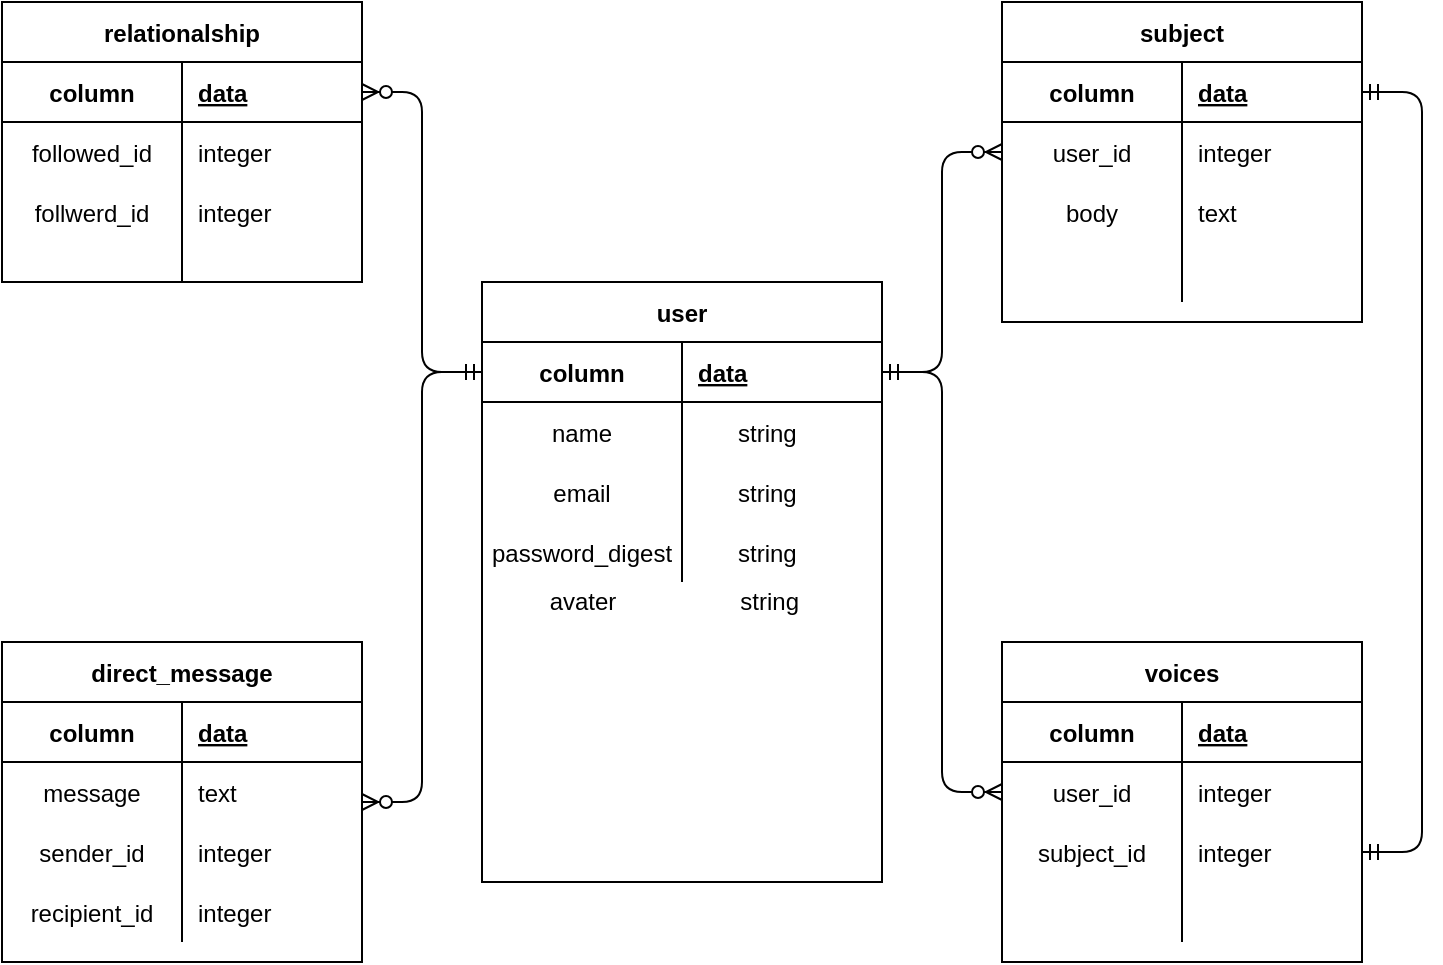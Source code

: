 <mxfile>
    <diagram id="Shbgk6JxGTgyLHixV9YX" name="Page-1">
        <mxGraphModel dx="982" dy="859" grid="1" gridSize="10" guides="1" tooltips="1" connect="1" arrows="1" fold="1" page="1" pageScale="1" pageWidth="1600" pageHeight="900" math="0" shadow="0">
            <root>
                <mxCell id="0"/>
                <mxCell id="1" parent="0"/>
                <mxCell id="e-Yt6q_Q6X54YonrIi56-29" value="user" style="shape=table;startSize=30;container=1;collapsible=1;childLayout=tableLayout;fixedRows=1;rowLines=0;fontStyle=1;align=center;resizeLast=1;" parent="1" vertex="1">
                    <mxGeometry x="710" y="340" width="200" height="300" as="geometry">
                        <mxRectangle x="710" y="360" width="60" height="30" as="alternateBounds"/>
                    </mxGeometry>
                </mxCell>
                <mxCell id="e-Yt6q_Q6X54YonrIi56-30" value="" style="shape=partialRectangle;collapsible=0;dropTarget=0;pointerEvents=0;fillColor=none;top=0;left=0;bottom=1;right=0;points=[[0,0.5],[1,0.5]];portConstraint=eastwest;" parent="e-Yt6q_Q6X54YonrIi56-29" vertex="1">
                    <mxGeometry y="30" width="200" height="30" as="geometry"/>
                </mxCell>
                <mxCell id="e-Yt6q_Q6X54YonrIi56-31" value="column" style="shape=partialRectangle;connectable=0;fillColor=none;top=0;left=0;bottom=0;right=0;fontStyle=1;overflow=hidden;" parent="e-Yt6q_Q6X54YonrIi56-30" vertex="1">
                    <mxGeometry width="100" height="30" as="geometry"/>
                </mxCell>
                <mxCell id="e-Yt6q_Q6X54YonrIi56-32" value="data" style="shape=partialRectangle;connectable=0;fillColor=none;top=0;left=0;bottom=0;right=0;align=left;spacingLeft=6;fontStyle=5;overflow=hidden;" parent="e-Yt6q_Q6X54YonrIi56-30" vertex="1">
                    <mxGeometry x="100" width="100" height="30" as="geometry"/>
                </mxCell>
                <mxCell id="e-Yt6q_Q6X54YonrIi56-33" value="" style="shape=partialRectangle;collapsible=0;dropTarget=0;pointerEvents=0;fillColor=none;top=0;left=0;bottom=0;right=0;points=[[0,0.5],[1,0.5]];portConstraint=eastwest;" parent="e-Yt6q_Q6X54YonrIi56-29" vertex="1">
                    <mxGeometry y="60" width="200" height="30" as="geometry"/>
                </mxCell>
                <mxCell id="e-Yt6q_Q6X54YonrIi56-34" value="name" style="shape=partialRectangle;connectable=0;fillColor=none;top=0;left=0;bottom=0;right=0;editable=1;overflow=hidden;" parent="e-Yt6q_Q6X54YonrIi56-33" vertex="1">
                    <mxGeometry width="100" height="30" as="geometry"/>
                </mxCell>
                <mxCell id="e-Yt6q_Q6X54YonrIi56-35" value="      string" style="shape=partialRectangle;connectable=0;fillColor=none;top=0;left=0;bottom=0;right=0;align=left;spacingLeft=6;overflow=hidden;" parent="e-Yt6q_Q6X54YonrIi56-33" vertex="1">
                    <mxGeometry x="100" width="100" height="30" as="geometry"/>
                </mxCell>
                <mxCell id="e-Yt6q_Q6X54YonrIi56-36" value="" style="shape=partialRectangle;collapsible=0;dropTarget=0;pointerEvents=0;fillColor=none;top=0;left=0;bottom=0;right=0;points=[[0,0.5],[1,0.5]];portConstraint=eastwest;" parent="e-Yt6q_Q6X54YonrIi56-29" vertex="1">
                    <mxGeometry y="90" width="200" height="30" as="geometry"/>
                </mxCell>
                <mxCell id="e-Yt6q_Q6X54YonrIi56-37" value="email" style="shape=partialRectangle;connectable=0;fillColor=none;top=0;left=0;bottom=0;right=0;editable=1;overflow=hidden;" parent="e-Yt6q_Q6X54YonrIi56-36" vertex="1">
                    <mxGeometry width="100" height="30" as="geometry"/>
                </mxCell>
                <mxCell id="e-Yt6q_Q6X54YonrIi56-38" value="      string" style="shape=partialRectangle;connectable=0;fillColor=none;top=0;left=0;bottom=0;right=0;align=left;spacingLeft=6;overflow=hidden;" parent="e-Yt6q_Q6X54YonrIi56-36" vertex="1">
                    <mxGeometry x="100" width="100" height="30" as="geometry"/>
                </mxCell>
                <mxCell id="e-Yt6q_Q6X54YonrIi56-39" value="" style="shape=partialRectangle;collapsible=0;dropTarget=0;pointerEvents=0;fillColor=none;top=0;left=0;bottom=0;right=0;points=[[0,0.5],[1,0.5]];portConstraint=eastwest;" parent="e-Yt6q_Q6X54YonrIi56-29" vertex="1">
                    <mxGeometry y="120" width="200" height="30" as="geometry"/>
                </mxCell>
                <mxCell id="e-Yt6q_Q6X54YonrIi56-40" value="password_digest" style="shape=partialRectangle;connectable=0;fillColor=none;top=0;left=0;bottom=0;right=0;editable=1;overflow=hidden;" parent="e-Yt6q_Q6X54YonrIi56-39" vertex="1">
                    <mxGeometry width="100" height="30" as="geometry"/>
                </mxCell>
                <mxCell id="e-Yt6q_Q6X54YonrIi56-41" value="      string" style="shape=partialRectangle;connectable=0;fillColor=none;top=0;left=0;bottom=0;right=0;align=left;spacingLeft=6;overflow=hidden;" parent="e-Yt6q_Q6X54YonrIi56-39" vertex="1">
                    <mxGeometry x="100" width="100" height="30" as="geometry"/>
                </mxCell>
                <mxCell id="e-Yt6q_Q6X54YonrIi56-69" value="voices" style="shape=table;startSize=30;container=1;collapsible=1;childLayout=tableLayout;fixedRows=1;rowLines=0;fontStyle=1;align=center;resizeLast=1;" parent="1" vertex="1">
                    <mxGeometry x="970" y="520" width="180" height="160" as="geometry"/>
                </mxCell>
                <mxCell id="e-Yt6q_Q6X54YonrIi56-70" value="" style="shape=partialRectangle;collapsible=0;dropTarget=0;pointerEvents=0;fillColor=none;top=0;left=0;bottom=1;right=0;points=[[0,0.5],[1,0.5]];portConstraint=eastwest;" parent="e-Yt6q_Q6X54YonrIi56-69" vertex="1">
                    <mxGeometry y="30" width="180" height="30" as="geometry"/>
                </mxCell>
                <mxCell id="e-Yt6q_Q6X54YonrIi56-71" value="column" style="shape=partialRectangle;connectable=0;fillColor=none;top=0;left=0;bottom=0;right=0;fontStyle=1;overflow=hidden;" parent="e-Yt6q_Q6X54YonrIi56-70" vertex="1">
                    <mxGeometry width="90" height="30" as="geometry"/>
                </mxCell>
                <mxCell id="e-Yt6q_Q6X54YonrIi56-72" value="data" style="shape=partialRectangle;connectable=0;fillColor=none;top=0;left=0;bottom=0;right=0;align=left;spacingLeft=6;fontStyle=5;overflow=hidden;" parent="e-Yt6q_Q6X54YonrIi56-70" vertex="1">
                    <mxGeometry x="90" width="90" height="30" as="geometry"/>
                </mxCell>
                <mxCell id="e-Yt6q_Q6X54YonrIi56-73" value="" style="shape=partialRectangle;collapsible=0;dropTarget=0;pointerEvents=0;fillColor=none;top=0;left=0;bottom=0;right=0;points=[[0,0.5],[1,0.5]];portConstraint=eastwest;" parent="e-Yt6q_Q6X54YonrIi56-69" vertex="1">
                    <mxGeometry y="60" width="180" height="30" as="geometry"/>
                </mxCell>
                <mxCell id="e-Yt6q_Q6X54YonrIi56-74" value="user_id" style="shape=partialRectangle;connectable=0;fillColor=none;top=0;left=0;bottom=0;right=0;editable=1;overflow=hidden;" parent="e-Yt6q_Q6X54YonrIi56-73" vertex="1">
                    <mxGeometry width="90" height="30" as="geometry"/>
                </mxCell>
                <mxCell id="e-Yt6q_Q6X54YonrIi56-75" value="integer" style="shape=partialRectangle;connectable=0;fillColor=none;top=0;left=0;bottom=0;right=0;align=left;spacingLeft=6;overflow=hidden;" parent="e-Yt6q_Q6X54YonrIi56-73" vertex="1">
                    <mxGeometry x="90" width="90" height="30" as="geometry"/>
                </mxCell>
                <mxCell id="e-Yt6q_Q6X54YonrIi56-76" value="" style="shape=partialRectangle;collapsible=0;dropTarget=0;pointerEvents=0;fillColor=none;top=0;left=0;bottom=0;right=0;points=[[0,0.5],[1,0.5]];portConstraint=eastwest;" parent="e-Yt6q_Q6X54YonrIi56-69" vertex="1">
                    <mxGeometry y="90" width="180" height="30" as="geometry"/>
                </mxCell>
                <mxCell id="e-Yt6q_Q6X54YonrIi56-77" value="subject_id" style="shape=partialRectangle;connectable=0;fillColor=none;top=0;left=0;bottom=0;right=0;editable=1;overflow=hidden;" parent="e-Yt6q_Q6X54YonrIi56-76" vertex="1">
                    <mxGeometry width="90" height="30" as="geometry"/>
                </mxCell>
                <mxCell id="e-Yt6q_Q6X54YonrIi56-78" value="integer" style="shape=partialRectangle;connectable=0;fillColor=none;top=0;left=0;bottom=0;right=0;align=left;spacingLeft=6;overflow=hidden;" parent="e-Yt6q_Q6X54YonrIi56-76" vertex="1">
                    <mxGeometry x="90" width="90" height="30" as="geometry"/>
                </mxCell>
                <mxCell id="e-Yt6q_Q6X54YonrIi56-79" value="" style="shape=partialRectangle;collapsible=0;dropTarget=0;pointerEvents=0;fillColor=none;top=0;left=0;bottom=0;right=0;points=[[0,0.5],[1,0.5]];portConstraint=eastwest;" parent="e-Yt6q_Q6X54YonrIi56-69" vertex="1">
                    <mxGeometry y="120" width="180" height="30" as="geometry"/>
                </mxCell>
                <mxCell id="e-Yt6q_Q6X54YonrIi56-80" value="" style="shape=partialRectangle;connectable=0;fillColor=none;top=0;left=0;bottom=0;right=0;editable=1;overflow=hidden;" parent="e-Yt6q_Q6X54YonrIi56-79" vertex="1">
                    <mxGeometry width="90" height="30" as="geometry"/>
                </mxCell>
                <mxCell id="e-Yt6q_Q6X54YonrIi56-81" value="" style="shape=partialRectangle;connectable=0;fillColor=none;top=0;left=0;bottom=0;right=0;align=left;spacingLeft=6;overflow=hidden;" parent="e-Yt6q_Q6X54YonrIi56-79" vertex="1">
                    <mxGeometry x="90" width="90" height="30" as="geometry"/>
                </mxCell>
                <mxCell id="e-Yt6q_Q6X54YonrIi56-86" value="subject" style="shape=table;startSize=30;container=1;collapsible=1;childLayout=tableLayout;fixedRows=1;rowLines=0;fontStyle=1;align=center;resizeLast=1;" parent="1" vertex="1">
                    <mxGeometry x="970" y="200" width="180" height="160" as="geometry"/>
                </mxCell>
                <mxCell id="e-Yt6q_Q6X54YonrIi56-87" value="" style="shape=partialRectangle;collapsible=0;dropTarget=0;pointerEvents=0;fillColor=none;top=0;left=0;bottom=1;right=0;points=[[0,0.5],[1,0.5]];portConstraint=eastwest;" parent="e-Yt6q_Q6X54YonrIi56-86" vertex="1">
                    <mxGeometry y="30" width="180" height="30" as="geometry"/>
                </mxCell>
                <mxCell id="e-Yt6q_Q6X54YonrIi56-88" value="column" style="shape=partialRectangle;connectable=0;fillColor=none;top=0;left=0;bottom=0;right=0;fontStyle=1;overflow=hidden;" parent="e-Yt6q_Q6X54YonrIi56-87" vertex="1">
                    <mxGeometry width="90" height="30" as="geometry"/>
                </mxCell>
                <mxCell id="e-Yt6q_Q6X54YonrIi56-89" value="data" style="shape=partialRectangle;connectable=0;fillColor=none;top=0;left=0;bottom=0;right=0;align=left;spacingLeft=6;fontStyle=5;overflow=hidden;" parent="e-Yt6q_Q6X54YonrIi56-87" vertex="1">
                    <mxGeometry x="90" width="90" height="30" as="geometry"/>
                </mxCell>
                <mxCell id="e-Yt6q_Q6X54YonrIi56-90" value="" style="shape=partialRectangle;collapsible=0;dropTarget=0;pointerEvents=0;fillColor=none;top=0;left=0;bottom=0;right=0;points=[[0,0.5],[1,0.5]];portConstraint=eastwest;" parent="e-Yt6q_Q6X54YonrIi56-86" vertex="1">
                    <mxGeometry y="60" width="180" height="30" as="geometry"/>
                </mxCell>
                <mxCell id="e-Yt6q_Q6X54YonrIi56-91" value="user_id" style="shape=partialRectangle;connectable=0;fillColor=none;top=0;left=0;bottom=0;right=0;editable=1;overflow=hidden;" parent="e-Yt6q_Q6X54YonrIi56-90" vertex="1">
                    <mxGeometry width="90" height="30" as="geometry"/>
                </mxCell>
                <mxCell id="e-Yt6q_Q6X54YonrIi56-92" value="integer" style="shape=partialRectangle;connectable=0;fillColor=none;top=0;left=0;bottom=0;right=0;align=left;spacingLeft=6;overflow=hidden;" parent="e-Yt6q_Q6X54YonrIi56-90" vertex="1">
                    <mxGeometry x="90" width="90" height="30" as="geometry"/>
                </mxCell>
                <mxCell id="e-Yt6q_Q6X54YonrIi56-93" value="" style="shape=partialRectangle;collapsible=0;dropTarget=0;pointerEvents=0;fillColor=none;top=0;left=0;bottom=0;right=0;points=[[0,0.5],[1,0.5]];portConstraint=eastwest;" parent="e-Yt6q_Q6X54YonrIi56-86" vertex="1">
                    <mxGeometry y="90" width="180" height="30" as="geometry"/>
                </mxCell>
                <mxCell id="e-Yt6q_Q6X54YonrIi56-94" value="body" style="shape=partialRectangle;connectable=0;fillColor=none;top=0;left=0;bottom=0;right=0;editable=1;overflow=hidden;" parent="e-Yt6q_Q6X54YonrIi56-93" vertex="1">
                    <mxGeometry width="90" height="30" as="geometry"/>
                </mxCell>
                <mxCell id="e-Yt6q_Q6X54YonrIi56-95" value="text" style="shape=partialRectangle;connectable=0;fillColor=none;top=0;left=0;bottom=0;right=0;align=left;spacingLeft=6;overflow=hidden;" parent="e-Yt6q_Q6X54YonrIi56-93" vertex="1">
                    <mxGeometry x="90" width="90" height="30" as="geometry"/>
                </mxCell>
                <mxCell id="e-Yt6q_Q6X54YonrIi56-96" value="" style="shape=partialRectangle;collapsible=0;dropTarget=0;pointerEvents=0;fillColor=none;top=0;left=0;bottom=0;right=0;points=[[0,0.5],[1,0.5]];portConstraint=eastwest;" parent="e-Yt6q_Q6X54YonrIi56-86" vertex="1">
                    <mxGeometry y="120" width="180" height="30" as="geometry"/>
                </mxCell>
                <mxCell id="e-Yt6q_Q6X54YonrIi56-97" value="" style="shape=partialRectangle;connectable=0;fillColor=none;top=0;left=0;bottom=0;right=0;editable=1;overflow=hidden;" parent="e-Yt6q_Q6X54YonrIi56-96" vertex="1">
                    <mxGeometry width="90" height="30" as="geometry"/>
                </mxCell>
                <mxCell id="e-Yt6q_Q6X54YonrIi56-98" value="" style="shape=partialRectangle;connectable=0;fillColor=none;top=0;left=0;bottom=0;right=0;align=left;spacingLeft=6;overflow=hidden;" parent="e-Yt6q_Q6X54YonrIi56-96" vertex="1">
                    <mxGeometry x="90" width="90" height="30" as="geometry"/>
                </mxCell>
                <mxCell id="e-Yt6q_Q6X54YonrIi56-99" value="" style="edgeStyle=entityRelationEdgeStyle;fontSize=12;html=1;endArrow=ERzeroToMany;startArrow=ERmandOne;" parent="1" source="e-Yt6q_Q6X54YonrIi56-30" target="e-Yt6q_Q6X54YonrIi56-90" edge="1">
                    <mxGeometry width="100" height="100" relative="1" as="geometry">
                        <mxPoint x="920" y="505" as="sourcePoint"/>
                        <mxPoint x="1061.421" y="405" as="targetPoint"/>
                    </mxGeometry>
                </mxCell>
                <mxCell id="e-Yt6q_Q6X54YonrIi56-100" value="" style="edgeStyle=entityRelationEdgeStyle;fontSize=12;html=1;endArrow=ERzeroToMany;startArrow=ERmandOne;entryX=0;entryY=0.5;entryDx=0;entryDy=0;" parent="1" source="e-Yt6q_Q6X54YonrIi56-30" target="e-Yt6q_Q6X54YonrIi56-73" edge="1">
                    <mxGeometry width="100" height="100" relative="1" as="geometry">
                        <mxPoint x="860" y="600" as="sourcePoint"/>
                        <mxPoint x="960" y="500" as="targetPoint"/>
                    </mxGeometry>
                </mxCell>
                <mxCell id="e-Yt6q_Q6X54YonrIi56-102" value="" style="edgeStyle=entityRelationEdgeStyle;fontSize=12;html=1;endArrow=ERmandOne;startArrow=ERmandOne;" parent="1" source="e-Yt6q_Q6X54YonrIi56-76" target="e-Yt6q_Q6X54YonrIi56-87" edge="1">
                    <mxGeometry width="100" height="100" relative="1" as="geometry">
                        <mxPoint x="1160" y="470" as="sourcePoint"/>
                        <mxPoint x="1260" y="370" as="targetPoint"/>
                    </mxGeometry>
                </mxCell>
                <mxCell id="e-Yt6q_Q6X54YonrIi56-103" value="relationalship" style="shape=table;startSize=30;container=1;collapsible=1;childLayout=tableLayout;fixedRows=1;rowLines=0;fontStyle=1;align=center;resizeLast=1;" parent="1" vertex="1">
                    <mxGeometry x="470" y="200" width="180" height="140" as="geometry"/>
                </mxCell>
                <mxCell id="e-Yt6q_Q6X54YonrIi56-104" value="" style="shape=partialRectangle;collapsible=0;dropTarget=0;pointerEvents=0;fillColor=none;top=0;left=0;bottom=1;right=0;points=[[0,0.5],[1,0.5]];portConstraint=eastwest;" parent="e-Yt6q_Q6X54YonrIi56-103" vertex="1">
                    <mxGeometry y="30" width="180" height="30" as="geometry"/>
                </mxCell>
                <mxCell id="e-Yt6q_Q6X54YonrIi56-105" value="column" style="shape=partialRectangle;connectable=0;fillColor=none;top=0;left=0;bottom=0;right=0;fontStyle=1;overflow=hidden;" parent="e-Yt6q_Q6X54YonrIi56-104" vertex="1">
                    <mxGeometry width="90" height="30" as="geometry"/>
                </mxCell>
                <mxCell id="e-Yt6q_Q6X54YonrIi56-106" value="data" style="shape=partialRectangle;connectable=0;fillColor=none;top=0;left=0;bottom=0;right=0;align=left;spacingLeft=6;fontStyle=5;overflow=hidden;" parent="e-Yt6q_Q6X54YonrIi56-104" vertex="1">
                    <mxGeometry x="90" width="90" height="30" as="geometry"/>
                </mxCell>
                <mxCell id="e-Yt6q_Q6X54YonrIi56-107" value="" style="shape=partialRectangle;collapsible=0;dropTarget=0;pointerEvents=0;fillColor=none;top=0;left=0;bottom=0;right=0;points=[[0,0.5],[1,0.5]];portConstraint=eastwest;" parent="e-Yt6q_Q6X54YonrIi56-103" vertex="1">
                    <mxGeometry y="60" width="180" height="30" as="geometry"/>
                </mxCell>
                <mxCell id="e-Yt6q_Q6X54YonrIi56-108" value="followed_id" style="shape=partialRectangle;connectable=0;fillColor=none;top=0;left=0;bottom=0;right=0;editable=1;overflow=hidden;" parent="e-Yt6q_Q6X54YonrIi56-107" vertex="1">
                    <mxGeometry width="90" height="30" as="geometry"/>
                </mxCell>
                <mxCell id="e-Yt6q_Q6X54YonrIi56-109" value="integer" style="shape=partialRectangle;connectable=0;fillColor=none;top=0;left=0;bottom=0;right=0;align=left;spacingLeft=6;overflow=hidden;" parent="e-Yt6q_Q6X54YonrIi56-107" vertex="1">
                    <mxGeometry x="90" width="90" height="30" as="geometry"/>
                </mxCell>
                <mxCell id="e-Yt6q_Q6X54YonrIi56-110" value="" style="shape=partialRectangle;collapsible=0;dropTarget=0;pointerEvents=0;fillColor=none;top=0;left=0;bottom=0;right=0;points=[[0,0.5],[1,0.5]];portConstraint=eastwest;" parent="e-Yt6q_Q6X54YonrIi56-103" vertex="1">
                    <mxGeometry y="90" width="180" height="30" as="geometry"/>
                </mxCell>
                <mxCell id="e-Yt6q_Q6X54YonrIi56-111" value="follwerd_id" style="shape=partialRectangle;connectable=0;fillColor=none;top=0;left=0;bottom=0;right=0;editable=1;overflow=hidden;" parent="e-Yt6q_Q6X54YonrIi56-110" vertex="1">
                    <mxGeometry width="90" height="30" as="geometry"/>
                </mxCell>
                <mxCell id="e-Yt6q_Q6X54YonrIi56-112" value="integer" style="shape=partialRectangle;connectable=0;fillColor=none;top=0;left=0;bottom=0;right=0;align=left;spacingLeft=6;overflow=hidden;" parent="e-Yt6q_Q6X54YonrIi56-110" vertex="1">
                    <mxGeometry x="90" width="90" height="30" as="geometry"/>
                </mxCell>
                <mxCell id="e-Yt6q_Q6X54YonrIi56-113" value="" style="shape=partialRectangle;collapsible=0;dropTarget=0;pointerEvents=0;fillColor=none;top=0;left=0;bottom=0;right=0;points=[[0,0.5],[1,0.5]];portConstraint=eastwest;" parent="e-Yt6q_Q6X54YonrIi56-103" vertex="1">
                    <mxGeometry y="120" width="180" height="20" as="geometry"/>
                </mxCell>
                <mxCell id="e-Yt6q_Q6X54YonrIi56-114" value="" style="shape=partialRectangle;connectable=0;fillColor=none;top=0;left=0;bottom=0;right=0;editable=1;overflow=hidden;" parent="e-Yt6q_Q6X54YonrIi56-113" vertex="1">
                    <mxGeometry width="90" height="20" as="geometry"/>
                </mxCell>
                <mxCell id="e-Yt6q_Q6X54YonrIi56-115" value="" style="shape=partialRectangle;connectable=0;fillColor=none;top=0;left=0;bottom=0;right=0;align=left;spacingLeft=6;overflow=hidden;" parent="e-Yt6q_Q6X54YonrIi56-113" vertex="1">
                    <mxGeometry x="90" width="90" height="20" as="geometry"/>
                </mxCell>
                <mxCell id="e-Yt6q_Q6X54YonrIi56-116" value="direct_message" style="shape=table;startSize=30;container=1;collapsible=1;childLayout=tableLayout;fixedRows=1;rowLines=0;fontStyle=1;align=center;resizeLast=1;" parent="1" vertex="1">
                    <mxGeometry x="470" y="520" width="180" height="160" as="geometry"/>
                </mxCell>
                <mxCell id="e-Yt6q_Q6X54YonrIi56-117" value="" style="shape=partialRectangle;collapsible=0;dropTarget=0;pointerEvents=0;fillColor=none;top=0;left=0;bottom=1;right=0;points=[[0,0.5],[1,0.5]];portConstraint=eastwest;" parent="e-Yt6q_Q6X54YonrIi56-116" vertex="1">
                    <mxGeometry y="30" width="180" height="30" as="geometry"/>
                </mxCell>
                <mxCell id="e-Yt6q_Q6X54YonrIi56-118" value="column" style="shape=partialRectangle;connectable=0;fillColor=none;top=0;left=0;bottom=0;right=0;fontStyle=1;overflow=hidden;" parent="e-Yt6q_Q6X54YonrIi56-117" vertex="1">
                    <mxGeometry width="90" height="30" as="geometry"/>
                </mxCell>
                <mxCell id="e-Yt6q_Q6X54YonrIi56-119" value="data" style="shape=partialRectangle;connectable=0;fillColor=none;top=0;left=0;bottom=0;right=0;align=left;spacingLeft=6;fontStyle=5;overflow=hidden;" parent="e-Yt6q_Q6X54YonrIi56-117" vertex="1">
                    <mxGeometry x="90" width="90" height="30" as="geometry"/>
                </mxCell>
                <mxCell id="e-Yt6q_Q6X54YonrIi56-120" value="" style="shape=partialRectangle;collapsible=0;dropTarget=0;pointerEvents=0;fillColor=none;top=0;left=0;bottom=0;right=0;points=[[0,0.5],[1,0.5]];portConstraint=eastwest;" parent="e-Yt6q_Q6X54YonrIi56-116" vertex="1">
                    <mxGeometry y="60" width="180" height="30" as="geometry"/>
                </mxCell>
                <mxCell id="e-Yt6q_Q6X54YonrIi56-121" value="message" style="shape=partialRectangle;connectable=0;fillColor=none;top=0;left=0;bottom=0;right=0;editable=1;overflow=hidden;" parent="e-Yt6q_Q6X54YonrIi56-120" vertex="1">
                    <mxGeometry width="90" height="30" as="geometry"/>
                </mxCell>
                <mxCell id="e-Yt6q_Q6X54YonrIi56-122" value="text" style="shape=partialRectangle;connectable=0;fillColor=none;top=0;left=0;bottom=0;right=0;align=left;spacingLeft=6;overflow=hidden;" parent="e-Yt6q_Q6X54YonrIi56-120" vertex="1">
                    <mxGeometry x="90" width="90" height="30" as="geometry"/>
                </mxCell>
                <mxCell id="e-Yt6q_Q6X54YonrIi56-123" value="" style="shape=partialRectangle;collapsible=0;dropTarget=0;pointerEvents=0;fillColor=none;top=0;left=0;bottom=0;right=0;points=[[0,0.5],[1,0.5]];portConstraint=eastwest;" parent="e-Yt6q_Q6X54YonrIi56-116" vertex="1">
                    <mxGeometry y="90" width="180" height="30" as="geometry"/>
                </mxCell>
                <mxCell id="e-Yt6q_Q6X54YonrIi56-124" value="sender_id" style="shape=partialRectangle;connectable=0;fillColor=none;top=0;left=0;bottom=0;right=0;editable=1;overflow=hidden;" parent="e-Yt6q_Q6X54YonrIi56-123" vertex="1">
                    <mxGeometry width="90" height="30" as="geometry"/>
                </mxCell>
                <mxCell id="e-Yt6q_Q6X54YonrIi56-125" value="integer" style="shape=partialRectangle;connectable=0;fillColor=none;top=0;left=0;bottom=0;right=0;align=left;spacingLeft=6;overflow=hidden;" parent="e-Yt6q_Q6X54YonrIi56-123" vertex="1">
                    <mxGeometry x="90" width="90" height="30" as="geometry"/>
                </mxCell>
                <mxCell id="e-Yt6q_Q6X54YonrIi56-126" value="" style="shape=partialRectangle;collapsible=0;dropTarget=0;pointerEvents=0;fillColor=none;top=0;left=0;bottom=0;right=0;points=[[0,0.5],[1,0.5]];portConstraint=eastwest;" parent="e-Yt6q_Q6X54YonrIi56-116" vertex="1">
                    <mxGeometry y="120" width="180" height="30" as="geometry"/>
                </mxCell>
                <mxCell id="e-Yt6q_Q6X54YonrIi56-127" value="recipient_id" style="shape=partialRectangle;connectable=0;fillColor=none;top=0;left=0;bottom=0;right=0;editable=1;overflow=hidden;" parent="e-Yt6q_Q6X54YonrIi56-126" vertex="1">
                    <mxGeometry width="90" height="30" as="geometry"/>
                </mxCell>
                <mxCell id="e-Yt6q_Q6X54YonrIi56-128" value="integer" style="shape=partialRectangle;connectable=0;fillColor=none;top=0;left=0;bottom=0;right=0;align=left;spacingLeft=6;overflow=hidden;" parent="e-Yt6q_Q6X54YonrIi56-126" vertex="1">
                    <mxGeometry x="90" width="90" height="30" as="geometry"/>
                </mxCell>
                <mxCell id="e-Yt6q_Q6X54YonrIi56-131" value="" style="edgeStyle=entityRelationEdgeStyle;fontSize=12;html=1;endArrow=ERzeroToMany;startArrow=ERmandOne;" parent="1" source="e-Yt6q_Q6X54YonrIi56-30" target="e-Yt6q_Q6X54YonrIi56-116" edge="1">
                    <mxGeometry width="100" height="100" relative="1" as="geometry">
                        <mxPoint x="700" y="680" as="sourcePoint"/>
                        <mxPoint x="800" y="580" as="targetPoint"/>
                    </mxGeometry>
                </mxCell>
                <mxCell id="e-Yt6q_Q6X54YonrIi56-132" value="" style="edgeStyle=entityRelationEdgeStyle;fontSize=12;html=1;endArrow=ERzeroToMany;startArrow=ERmandOne;" parent="1" source="e-Yt6q_Q6X54YonrIi56-30" target="e-Yt6q_Q6X54YonrIi56-104" edge="1">
                    <mxGeometry width="100" height="100" relative="1" as="geometry">
                        <mxPoint x="670" y="330" as="sourcePoint"/>
                        <mxPoint x="770" y="230" as="targetPoint"/>
                    </mxGeometry>
                </mxCell>
                <mxCell id="e-Yt6q_Q6X54YonrIi56-140" value="avater" style="text;html=1;align=center;verticalAlign=middle;resizable=0;points=[];autosize=1;" parent="1" vertex="1">
                    <mxGeometry x="735" y="490" width="50" height="20" as="geometry"/>
                </mxCell>
                <mxCell id="e-Yt6q_Q6X54YonrIi56-141" value="&amp;nbsp; string" style="text;html=1;align=center;verticalAlign=middle;resizable=0;points=[];autosize=1;" parent="1" vertex="1">
                    <mxGeometry x="825" y="490" width="50" height="20" as="geometry"/>
                </mxCell>
            </root>
        </mxGraphModel>
    </diagram>
</mxfile>
